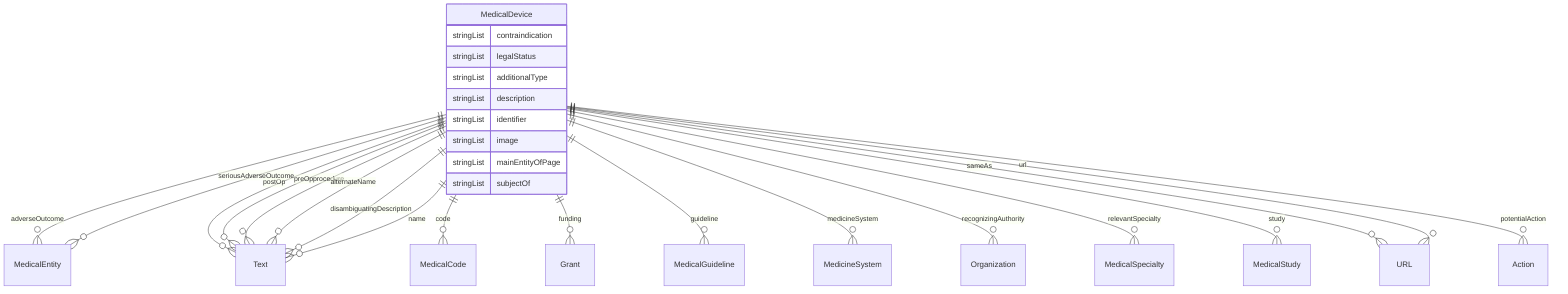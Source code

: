 erDiagram
MedicalDevice {
    stringList contraindication  
    stringList legalStatus  
    stringList additionalType  
    stringList description  
    stringList identifier  
    stringList image  
    stringList mainEntityOfPage  
    stringList subjectOf  
}

MedicalDevice ||--}o MedicalEntity : "adverseOutcome"
MedicalDevice ||--}o Text : "postOp"
MedicalDevice ||--}o Text : "preOp"
MedicalDevice ||--}o Text : "procedure"
MedicalDevice ||--}o MedicalEntity : "seriousAdverseOutcome"
MedicalDevice ||--}o MedicalCode : "code"
MedicalDevice ||--}o Grant : "funding"
MedicalDevice ||--}o MedicalGuideline : "guideline"
MedicalDevice ||--}o MedicineSystem : "medicineSystem"
MedicalDevice ||--}o Organization : "recognizingAuthority"
MedicalDevice ||--}o MedicalSpecialty : "relevantSpecialty"
MedicalDevice ||--}o MedicalStudy : "study"
MedicalDevice ||--}o Text : "alternateName"
MedicalDevice ||--}o Text : "disambiguatingDescription"
MedicalDevice ||--}o Text : "name"
MedicalDevice ||--}o URL : "sameAs"
MedicalDevice ||--}o Action : "potentialAction"
MedicalDevice ||--}o URL : "url"